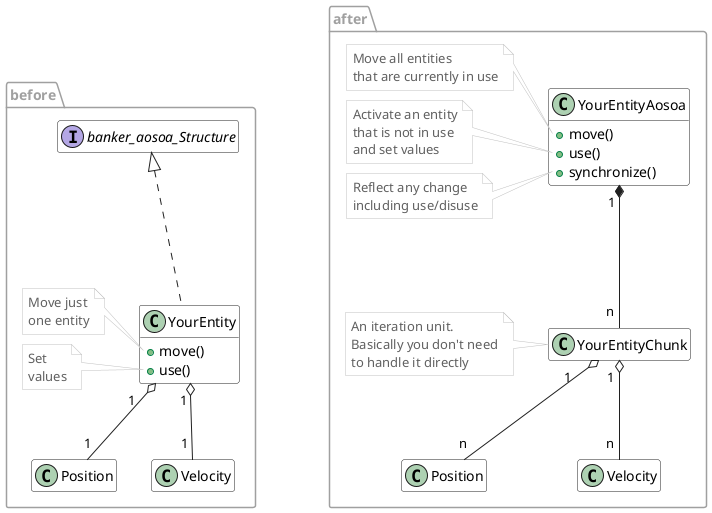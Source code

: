 @startuml aosoa

' ---- (style) --------------------------------

skinparam shadowing false
skinparam backgroundColor White
skinparam package {
  BorderColor #A0A0A0
  FontColor #A0A0A0
}
skinparam class {
  BackgroundColor White
  ArrowColor #202020
  BorderColor #202020
  FontColor #000000
}
skinparam note {
  BackgroundColor White
  FontColor #606060
  BorderColor #C0C0C0
}
skinparam stereotypeIBackgroundColor Lavender
hide empty members

' ---- (diagram) ------------------------------

namespace before {
  interface banker_aosoa_Structure
  class YourEntity {
    + move()
    + use()
  }
  class Position
  class Velocity

  note left of YourEntity::move
  Move just
  one entity
  end note

  note left of YourEntity::use
  Set
  values
  end note

  banker_aosoa_Structure <|.. YourEntity
  YourEntity "1    " o-- "1" Position
  YourEntity "1 " o-- "1 " Velocity
}

namespace after {
  class YourEntityChunk {
  }

  class YourEntityAosoa {
    + move()
    + use()
    + synchronize()
  }

  note left of YourEntityChunk
  An iteration unit.
  Basically you don't need
  to handle it directly
  end note

  note left of YourEntityAosoa::move
  Move all entities
  that are currently in use
  end note

  note left of YourEntityAosoa::use
  Activate an entity
  that is not in use
  and set values
  end note

  note left of YourEntityAosoa::synchronize
  Reflect any change
  including use/disuse
  end note


  class Position
  class Velocity

  YourEntityAosoa "1 " *-- "n " YourEntityChunk
  YourEntityChunk "1     " o-- "n " Position
  YourEntityChunk "1 " o-- "n " Velocity
}

before.YourEntity -[hidden]right- after.YourEntityChunk
before.banker_aosoa_Structure -[hidden]right- after.Position

@enduml
